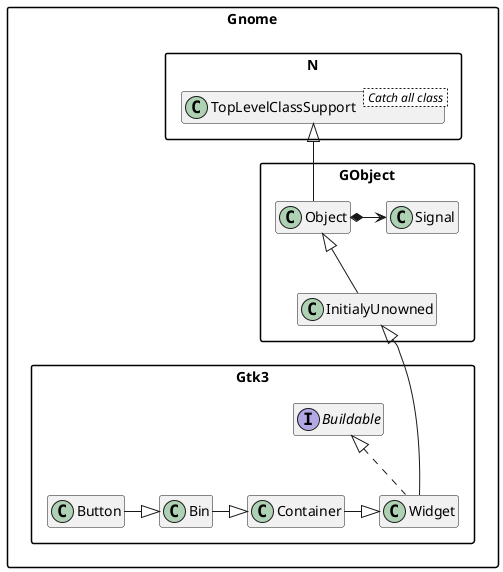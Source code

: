 @startuml
'scale 0.9
skinparam packageStyle rectangle
set namespaceSeparator ::
hide members


class Gnome::N::TopLevelClassSupport < Catch all class >
Gnome::N::TopLevelClassSupport <|-- Gnome::GObject::Object

'class Gnome::GObject::InitialyUnowned
'class Gnome::GObject::Object
Gnome::GObject::Object <|-- Gnome::GObject::InitialyUnowned
Gnome::GObject::Object *-> Gnome::GObject::Signal

Gnome::GObject::InitialyUnowned <|--- Gnome::Gtk3::Widget

class Gnome::Gtk3::Widget implements Gnome::Gtk3::Buildable

Gnome::Gtk3::Button -|> Gnome::Gtk3::Bin
Gnome::Gtk3::Bin -|> Gnome::Gtk3::Container
Gnome::Gtk3::Container -|> Gnome::Gtk3::Widget



'Interface Gnome::Gtk3::Actionable <Interface>
'Gnome::Gtk3::Actionable <|-- Gnome::Gtk3::Button
'class Gnome::Gtk3::Button implements Gnome::Gtk3::Actionable

'Interface Gnome::Gtk3::Orientable <Interface>
'Gnome::Gtk3::Orientable <|-- Gnome::Gtk3::ScaleButton

'Interface Gnome::Gtk3::ColorChooser <Interface>
'Gnome::Gtk3::ColorChooser <|-- Gnome::Gtk3::ColorButton

'Interface Gnome::Gtk3::FontChooser <Interface>
'Gnome::Gtk3::FontChooser <|-- Gnome::Gtk3::FontButton

'Gnome::GObject <--[hidden]- Gnome::Gtk3



'Gnome::Gtk3::Button <|-- Gnome::Gtk3::ToggleButton
'Gnome::Gtk3::Button <|-- Gnome::Gtk3::ColorButton
'Gnome::Gtk3::ToggleButton <|-- Gnome::Gtk3::CheckButton
'Gnome::Gtk3::ToggleButton <|-- Gnome::Gtk3::MenuButton
'Gnome::Gtk3::CheckButton <|-- Gnome::Gtk3::RadioButton
'Gnome::Gtk3::Button <|--- Gnome::Gtk3::FontButton
'Gnome::Gtk3::Button <|-- Gnome::Gtk3::LinkButton
'Gnome::Gtk3::Button <|-- Gnome::Gtk3::LockButton
'Gnome::Gtk3::Button <|-- Gnome::Gtk3::ModelButton
'Gnome::Gtk3::Button <|-- Gnome::Gtk3::ScaleButton
'Gnome::Gtk3::ScaleButton <|-- Gnome::Gtk3::VolumeButton
@enduml


<!--
│   │   │   │   ├── GtkButton                   ♥ Button
│   │   │   │   │   ├── GtkToggleButton         ToggleButton
│   │   │   │   │   │   ├── GtkCheckButton      ♥ CheckButton
│   │   │   │   │   │   │   ╰── GtkRadioButton  ♥ RadioButton
│   │   │   │   │   │   ╰── GtkMenuButton       MenuButton
│   │   │   │   │   ├── GtkColorButton          ColorButton
│   │   │   │   │   ├── GtkFontButton
│   │   │   │   │   ├── GtkLinkButton
│   │   │   │   │   ├── GtkLockButton
│   │   │   │   │   ├── GtkModelButton
│   │   │   │   │   ╰── GtkScaleButton
│   │   │   │   │       ╰── GtkVolumeButton

│   │   │   │   ├── GtkButton                         b,ac
│   │   │   │   │   ├── GtkToggleButton               b,ac
│   │   │   │   │   │   ├── GtkCheckButton            b,ac
│   │   │   │   │   │   │   ╰── GtkRadioButton        b,ac
│   │   │   │   │   │   ╰── GtkMenuButton             b,ac
│   │   │   │   │   ├── GtkColorButton                b,ac,cc
│   │   │   │   │   ├── GtkFontButton                 b,ac,foc
│   │   │   │   │   ├── GtkLinkButton                 b,ac
│   │   │   │   │   ├── GtkLockButton                 b,ac
│   │   │   │   │   ├── GtkModelButton                b,ac
│   │   │   │   │   ╰── GtkScaleButton                b,o,ac
│   │   │   │   │       ╰── GtkVolumeButton           b,o,ac

├── GtkBuildable                                      b
├── GtkActionable                                     ac
├── GtkOrientable                                     o
├── GtkColorChooser                                   cc
├── GtkFontChooser                                    foc
-->
